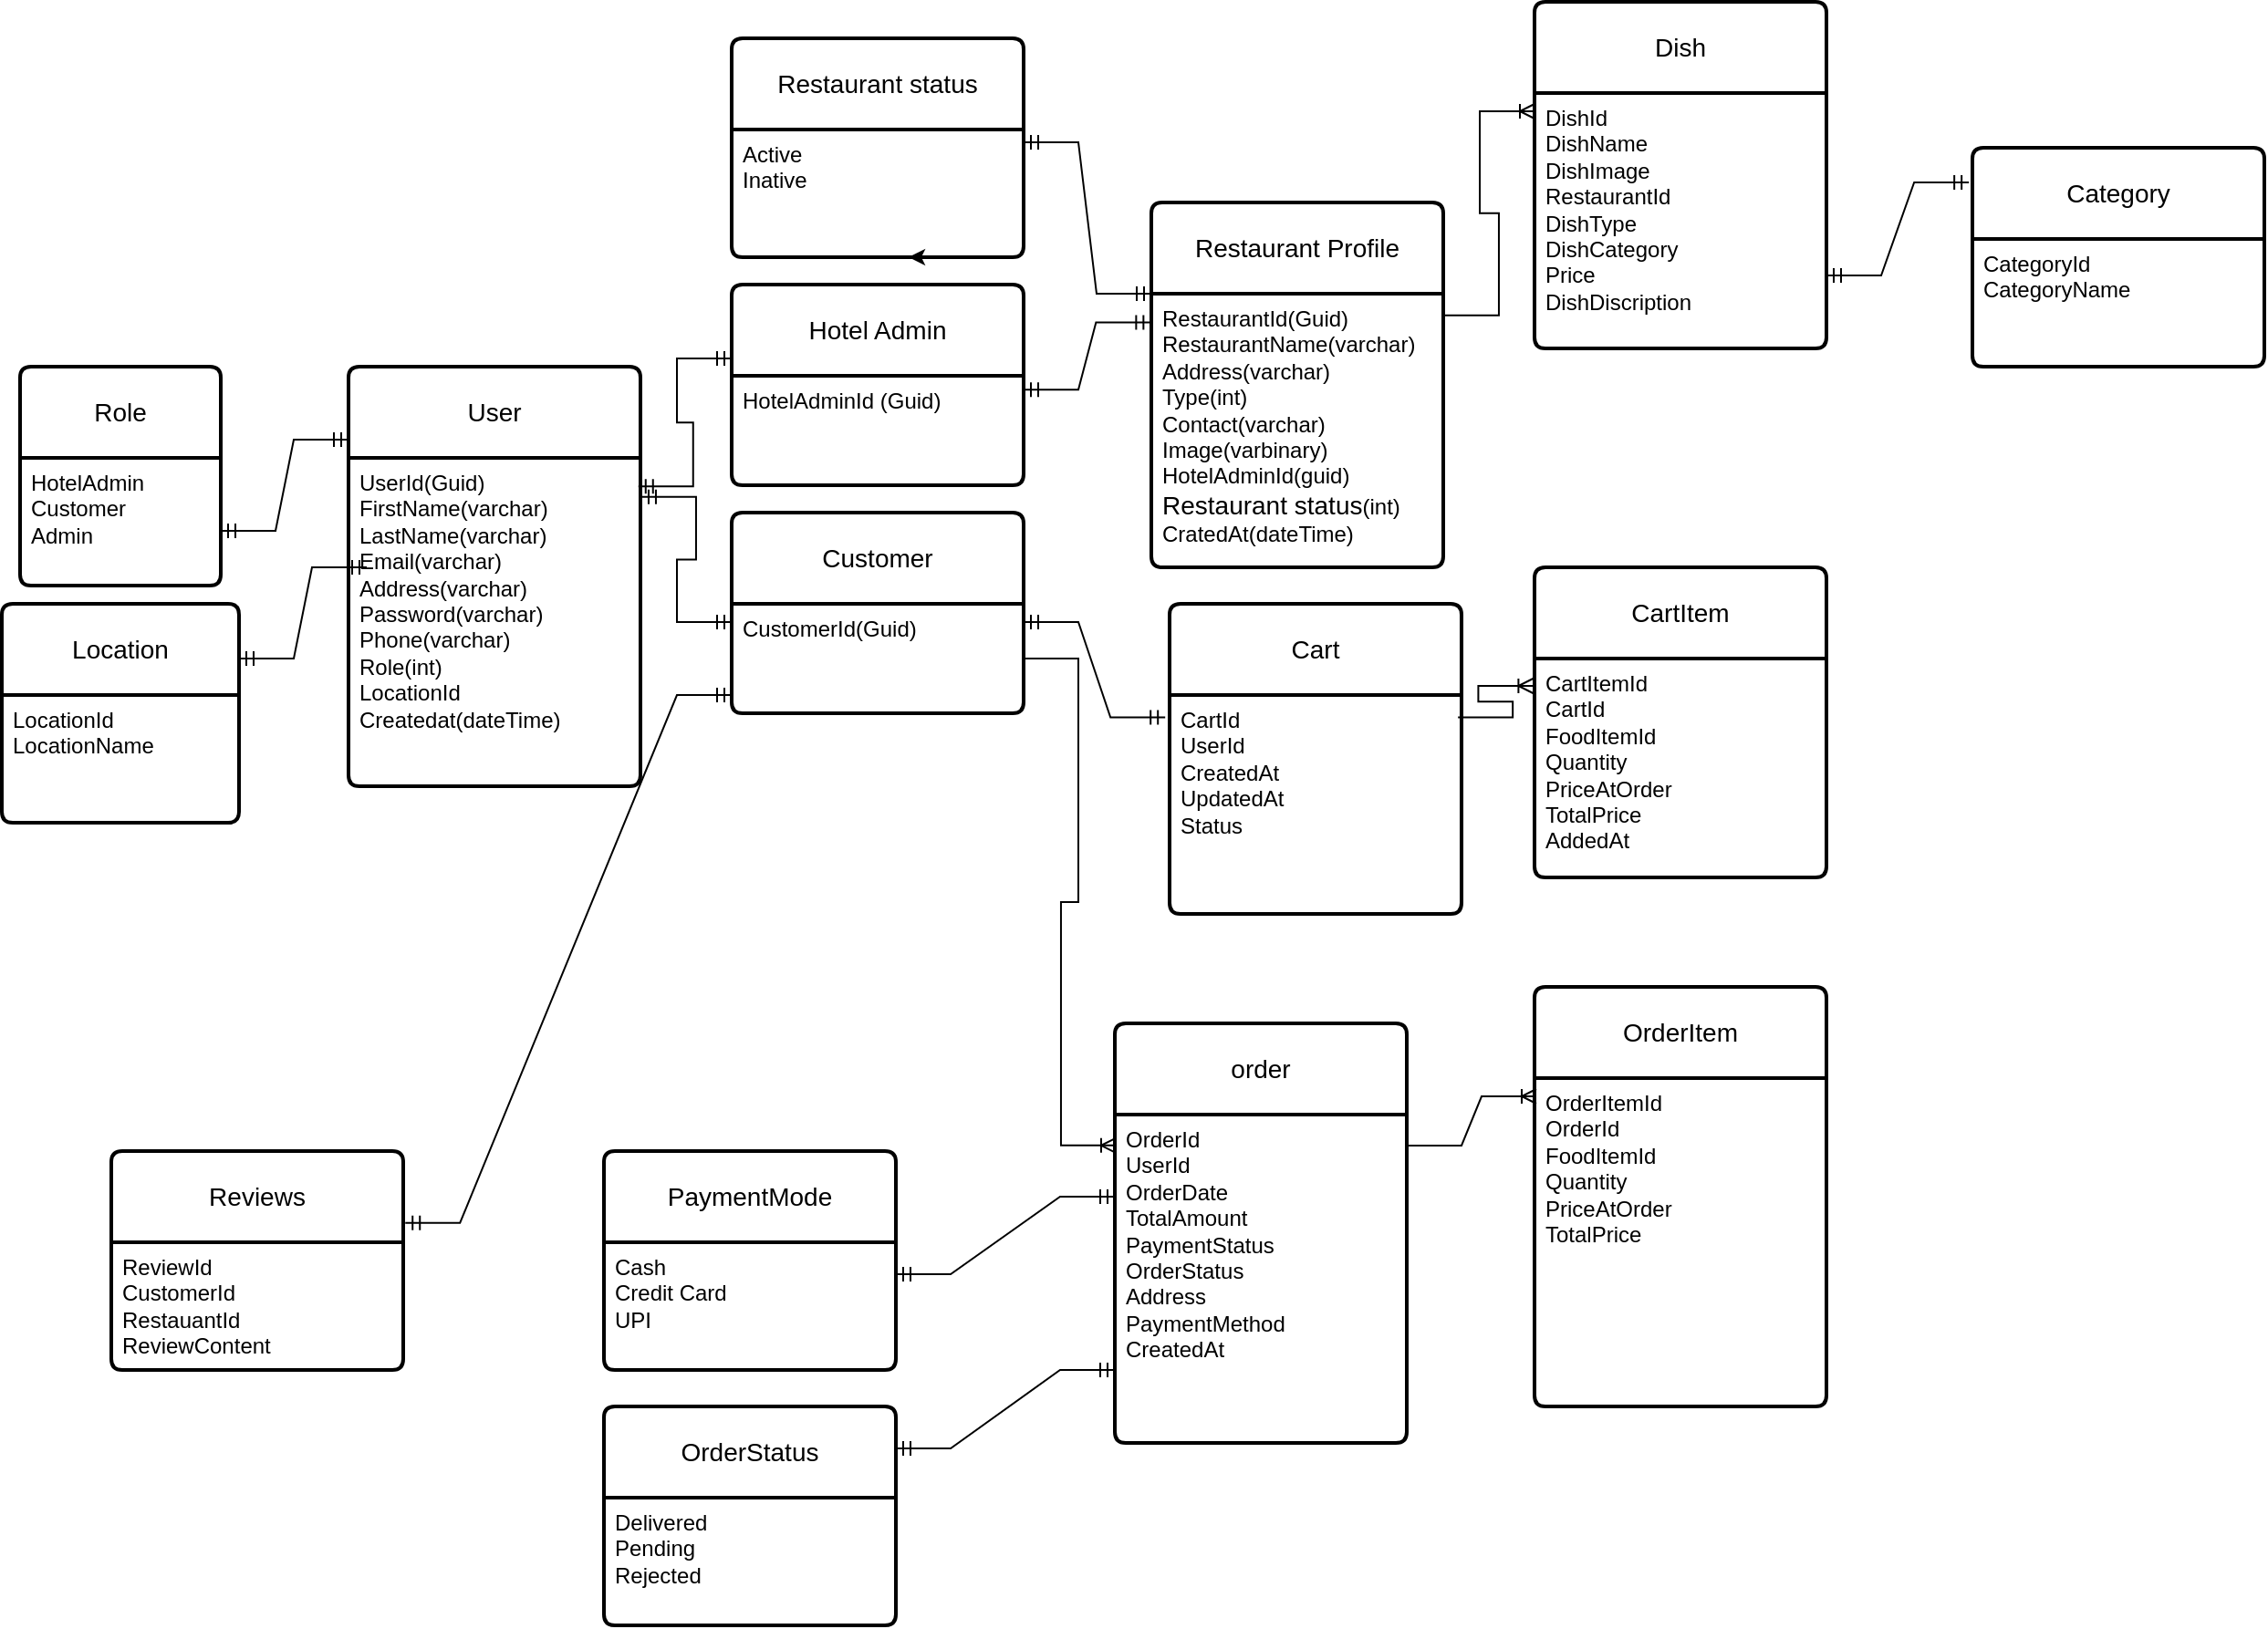 <mxfile version="26.2.14">
  <diagram name="Page-1" id="PrYgRe50_wutbyv5tEar">
    <mxGraphModel dx="2131" dy="562" grid="1" gridSize="10" guides="1" tooltips="1" connect="1" arrows="1" fold="1" page="1" pageScale="1" pageWidth="850" pageHeight="1100" math="0" shadow="0">
      <root>
        <mxCell id="0" />
        <mxCell id="1" parent="0" />
        <mxCell id="K74I26LGIUUKz-iVBk59-15" value="User" style="swimlane;childLayout=stackLayout;horizontal=1;startSize=50;horizontalStack=0;rounded=1;fontSize=14;fontStyle=0;strokeWidth=2;resizeParent=0;resizeLast=1;shadow=0;dashed=0;align=center;arcSize=4;whiteSpace=wrap;html=1;" parent="1" vertex="1">
          <mxGeometry x="20" y="230" width="160" height="230" as="geometry" />
        </mxCell>
        <mxCell id="K74I26LGIUUKz-iVBk59-16" value="UserId(Guid)&lt;div&gt;FirstName(varchar)&lt;/div&gt;&lt;div&gt;LastName&lt;span style=&quot;background-color: transparent; color: light-dark(rgb(0, 0, 0), rgb(255, 255, 255));&quot;&gt;(varchar)&lt;/span&gt;&lt;/div&gt;&lt;div&gt;Email&lt;span style=&quot;background-color: transparent; color: light-dark(rgb(0, 0, 0), rgb(255, 255, 255));&quot;&gt;(varchar)&lt;/span&gt;&lt;/div&gt;&lt;div&gt;&lt;div&gt;Address&lt;span style=&quot;background-color: transparent; color: light-dark(rgb(0, 0, 0), rgb(255, 255, 255));&quot;&gt;(varchar)&lt;/span&gt;&lt;/div&gt;&lt;div&gt;&lt;span style=&quot;background-color: transparent; color: light-dark(rgb(0, 0, 0), rgb(255, 255, 255));&quot;&gt;Password&lt;/span&gt;&lt;span style=&quot;background-color: transparent; color: light-dark(rgb(0, 0, 0), rgb(255, 255, 255));&quot;&gt;(varchar)&lt;/span&gt;&lt;/div&gt;&lt;/div&gt;&lt;div&gt;Phone&lt;span style=&quot;background-color: transparent; color: light-dark(rgb(0, 0, 0), rgb(255, 255, 255));&quot;&gt;(varchar)&lt;/span&gt;&lt;/div&gt;&lt;div&gt;Role(int)&lt;/div&gt;&lt;div&gt;LocationId&lt;/div&gt;&lt;div&gt;Createdat(dateTime)&lt;/div&gt;&lt;div&gt;&lt;br&gt;&lt;/div&gt;" style="align=left;strokeColor=none;fillColor=none;spacingLeft=4;spacingRight=4;fontSize=12;verticalAlign=top;resizable=0;rotatable=0;part=1;html=1;whiteSpace=wrap;" parent="K74I26LGIUUKz-iVBk59-15" vertex="1">
          <mxGeometry y="50" width="160" height="180" as="geometry" />
        </mxCell>
        <mxCell id="6w4luab0zMIhR33UUuxY-2" value="" style="edgeStyle=entityRelationEdgeStyle;fontSize=12;html=1;endArrow=ERmandOne;startArrow=ERmandOne;rounded=0;exitX=1.007;exitY=0.328;exitDx=0;exitDy=0;exitPerimeter=0;" parent="K74I26LGIUUKz-iVBk59-15" source="3udCG_6V9X36ZWKOysKL-16" edge="1">
          <mxGeometry width="100" height="100" relative="1" as="geometry">
            <mxPoint x="110" y="280" as="sourcePoint" />
            <mxPoint x="210" y="180" as="targetPoint" />
          </mxGeometry>
        </mxCell>
        <mxCell id="K74I26LGIUUKz-iVBk59-18" value="Restaurant Profile" style="swimlane;childLayout=stackLayout;horizontal=1;startSize=50;horizontalStack=0;rounded=1;fontSize=14;fontStyle=0;strokeWidth=2;resizeParent=0;resizeLast=1;shadow=0;dashed=0;align=center;arcSize=4;whiteSpace=wrap;html=1;" parent="1" vertex="1">
          <mxGeometry x="460" y="140" width="160" height="200" as="geometry" />
        </mxCell>
        <mxCell id="K74I26LGIUUKz-iVBk59-19" value="RestaurantId(Guid)&lt;div&gt;RestaurantName&lt;span style=&quot;background-color: transparent; color: light-dark(rgb(0, 0, 0), rgb(255, 255, 255));&quot;&gt;(varchar)&lt;/span&gt;&lt;/div&gt;&lt;div&gt;Address&lt;span style=&quot;background-color: transparent; color: light-dark(rgb(0, 0, 0), rgb(255, 255, 255));&quot;&gt;(varchar)&lt;/span&gt;&lt;/div&gt;&lt;div&gt;Type(int)&lt;/div&gt;&lt;div&gt;Contact&lt;span style=&quot;background-color: transparent; color: light-dark(rgb(0, 0, 0), rgb(255, 255, 255));&quot;&gt;(varchar)&lt;/span&gt;&lt;/div&gt;&lt;div&gt;Image(varbinary)&lt;/div&gt;&lt;div&gt;HotelAdminId(guid)&lt;/div&gt;&lt;div&gt;&lt;span style=&quot;font-size: 14px; text-align: center; background-color: transparent; color: light-dark(rgb(0, 0, 0), rgb(255, 255, 255));&quot;&gt;Restaurant status&lt;/span&gt;(int)&lt;/div&gt;&lt;div&gt;CratedAt&lt;span style=&quot;background-color: transparent; color: light-dark(rgb(0, 0, 0), rgb(255, 255, 255));&quot;&gt;(dateTime)&lt;/span&gt;&lt;/div&gt;" style="align=left;strokeColor=none;fillColor=none;spacingLeft=4;spacingRight=4;fontSize=12;verticalAlign=top;resizable=0;rotatable=0;part=1;html=1;whiteSpace=wrap;" parent="K74I26LGIUUKz-iVBk59-18" vertex="1">
          <mxGeometry y="50" width="160" height="150" as="geometry" />
        </mxCell>
        <mxCell id="K74I26LGIUUKz-iVBk59-20" value="Category" style="swimlane;childLayout=stackLayout;horizontal=1;startSize=50;horizontalStack=0;rounded=1;fontSize=14;fontStyle=0;strokeWidth=2;resizeParent=0;resizeLast=1;shadow=0;dashed=0;align=center;arcSize=4;whiteSpace=wrap;html=1;" parent="1" vertex="1">
          <mxGeometry x="910" y="110" width="160" height="120" as="geometry" />
        </mxCell>
        <mxCell id="K74I26LGIUUKz-iVBk59-21" value="CategoryId&lt;div&gt;CategoryName&lt;/div&gt;" style="align=left;strokeColor=none;fillColor=none;spacingLeft=4;spacingRight=4;fontSize=12;verticalAlign=top;resizable=0;rotatable=0;part=1;html=1;whiteSpace=wrap;" parent="K74I26LGIUUKz-iVBk59-20" vertex="1">
          <mxGeometry y="50" width="160" height="70" as="geometry" />
        </mxCell>
        <mxCell id="K74I26LGIUUKz-iVBk59-22" value="Location" style="swimlane;childLayout=stackLayout;horizontal=1;startSize=50;horizontalStack=0;rounded=1;fontSize=14;fontStyle=0;strokeWidth=2;resizeParent=0;resizeLast=1;shadow=0;dashed=0;align=center;arcSize=4;whiteSpace=wrap;html=1;" parent="1" vertex="1">
          <mxGeometry x="-170" y="360" width="130" height="120" as="geometry" />
        </mxCell>
        <mxCell id="K74I26LGIUUKz-iVBk59-23" value="LocationId&lt;div&gt;LocationName&lt;/div&gt;" style="align=left;strokeColor=none;fillColor=none;spacingLeft=4;spacingRight=4;fontSize=12;verticalAlign=top;resizable=0;rotatable=0;part=1;html=1;whiteSpace=wrap;" parent="K74I26LGIUUKz-iVBk59-22" vertex="1">
          <mxGeometry y="50" width="130" height="70" as="geometry" />
        </mxCell>
        <mxCell id="K74I26LGIUUKz-iVBk59-24" value="Dish" style="swimlane;childLayout=stackLayout;horizontal=1;startSize=50;horizontalStack=0;rounded=1;fontSize=14;fontStyle=0;strokeWidth=2;resizeParent=0;resizeLast=1;shadow=0;dashed=0;align=center;arcSize=4;whiteSpace=wrap;html=1;" parent="1" vertex="1">
          <mxGeometry x="670" y="30" width="160" height="190" as="geometry" />
        </mxCell>
        <mxCell id="K74I26LGIUUKz-iVBk59-25" value="DishId&lt;div&gt;DishName&lt;/div&gt;&lt;div&gt;DishImage&lt;/div&gt;&lt;div&gt;RestaurantId&lt;/div&gt;&lt;div&gt;DishType&lt;/div&gt;&lt;div&gt;DishCategory&lt;/div&gt;&lt;div&gt;Price&lt;/div&gt;&lt;div&gt;DishDiscription&lt;/div&gt;&lt;div&gt;&lt;br&gt;&lt;/div&gt;&lt;div&gt;&lt;br&gt;&lt;/div&gt;" style="align=left;strokeColor=none;fillColor=none;spacingLeft=4;spacingRight=4;fontSize=12;verticalAlign=top;resizable=0;rotatable=0;part=1;html=1;whiteSpace=wrap;" parent="K74I26LGIUUKz-iVBk59-24" vertex="1">
          <mxGeometry y="50" width="160" height="140" as="geometry" />
        </mxCell>
        <mxCell id="K74I26LGIUUKz-iVBk59-28" value="Restaurant status" style="swimlane;childLayout=stackLayout;horizontal=1;startSize=50;horizontalStack=0;rounded=1;fontSize=14;fontStyle=0;strokeWidth=2;resizeParent=0;resizeLast=1;shadow=0;dashed=0;align=center;arcSize=4;whiteSpace=wrap;html=1;" parent="1" vertex="1">
          <mxGeometry x="230" y="50" width="160" height="120" as="geometry" />
        </mxCell>
        <mxCell id="K74I26LGIUUKz-iVBk59-29" value="Active&lt;div&gt;Inative&lt;/div&gt;" style="align=left;strokeColor=none;fillColor=none;spacingLeft=4;spacingRight=4;fontSize=12;verticalAlign=top;resizable=0;rotatable=0;part=1;html=1;whiteSpace=wrap;" parent="K74I26LGIUUKz-iVBk59-28" vertex="1">
          <mxGeometry y="50" width="160" height="70" as="geometry" />
        </mxCell>
        <mxCell id="3udCG_6V9X36ZWKOysKL-10" style="edgeStyle=orthogonalEdgeStyle;rounded=0;orthogonalLoop=1;jettySize=auto;html=1;exitX=0.75;exitY=1;exitDx=0;exitDy=0;entryX=0.606;entryY=0.986;entryDx=0;entryDy=0;entryPerimeter=0;" parent="K74I26LGIUUKz-iVBk59-28" source="K74I26LGIUUKz-iVBk59-29" target="K74I26LGIUUKz-iVBk59-29" edge="1">
          <mxGeometry relative="1" as="geometry" />
        </mxCell>
        <mxCell id="K74I26LGIUUKz-iVBk59-30" value="Role" style="swimlane;childLayout=stackLayout;horizontal=1;startSize=50;horizontalStack=0;rounded=1;fontSize=14;fontStyle=0;strokeWidth=2;resizeParent=0;resizeLast=1;shadow=0;dashed=0;align=center;arcSize=4;whiteSpace=wrap;html=1;" parent="1" vertex="1">
          <mxGeometry x="-160" y="230" width="110" height="120" as="geometry" />
        </mxCell>
        <mxCell id="K74I26LGIUUKz-iVBk59-31" value="HotelAdmin&lt;div&gt;Customer&lt;/div&gt;&lt;div&gt;Admin&lt;/div&gt;" style="align=left;strokeColor=none;fillColor=none;spacingLeft=4;spacingRight=4;fontSize=12;verticalAlign=top;resizable=0;rotatable=0;part=1;html=1;whiteSpace=wrap;" parent="K74I26LGIUUKz-iVBk59-30" vertex="1">
          <mxGeometry y="50" width="110" height="70" as="geometry" />
        </mxCell>
        <mxCell id="K74I26LGIUUKz-iVBk59-32" value="Cart" style="swimlane;childLayout=stackLayout;horizontal=1;startSize=50;horizontalStack=0;rounded=1;fontSize=14;fontStyle=0;strokeWidth=2;resizeParent=0;resizeLast=1;shadow=0;dashed=0;align=center;arcSize=4;whiteSpace=wrap;html=1;" parent="1" vertex="1">
          <mxGeometry x="470" y="360" width="160" height="170" as="geometry" />
        </mxCell>
        <mxCell id="K74I26LGIUUKz-iVBk59-33" value="CartId&lt;div&gt;UserId&lt;br&gt;CreatedAt&lt;/div&gt;&lt;div&gt;UpdatedAt&lt;/div&gt;&lt;div&gt;Status&lt;/div&gt;" style="align=left;strokeColor=none;fillColor=none;spacingLeft=4;spacingRight=4;fontSize=12;verticalAlign=top;resizable=0;rotatable=0;part=1;html=1;whiteSpace=wrap;" parent="K74I26LGIUUKz-iVBk59-32" vertex="1">
          <mxGeometry y="50" width="160" height="120" as="geometry" />
        </mxCell>
        <mxCell id="K74I26LGIUUKz-iVBk59-34" value="CartItem " style="swimlane;childLayout=stackLayout;horizontal=1;startSize=50;horizontalStack=0;rounded=1;fontSize=14;fontStyle=0;strokeWidth=2;resizeParent=0;resizeLast=1;shadow=0;dashed=0;align=center;arcSize=4;whiteSpace=wrap;html=1;" parent="1" vertex="1">
          <mxGeometry x="670" y="340" width="160" height="170" as="geometry" />
        </mxCell>
        <mxCell id="K74I26LGIUUKz-iVBk59-35" value="CartItemId&lt;div&gt;CartId&lt;/div&gt;&lt;div&gt;FoodItemId&lt;/div&gt;&lt;div&gt;Quantity&lt;/div&gt;&lt;div&gt;PriceAtOrder&lt;/div&gt;&lt;div&gt;TotalPrice&lt;/div&gt;&lt;div&gt;AddedAt&lt;/div&gt;" style="align=left;strokeColor=none;fillColor=none;spacingLeft=4;spacingRight=4;fontSize=12;verticalAlign=top;resizable=0;rotatable=0;part=1;html=1;whiteSpace=wrap;" parent="K74I26LGIUUKz-iVBk59-34" vertex="1">
          <mxGeometry y="50" width="160" height="120" as="geometry" />
        </mxCell>
        <mxCell id="K74I26LGIUUKz-iVBk59-38" value="order" style="swimlane;childLayout=stackLayout;horizontal=1;startSize=50;horizontalStack=0;rounded=1;fontSize=14;fontStyle=0;strokeWidth=2;resizeParent=0;resizeLast=1;shadow=0;dashed=0;align=center;arcSize=4;whiteSpace=wrap;html=1;" parent="1" vertex="1">
          <mxGeometry x="440" y="590" width="160" height="230" as="geometry" />
        </mxCell>
        <mxCell id="K74I26LGIUUKz-iVBk59-39" value="OrderId&lt;div&gt;UserId&lt;/div&gt;&lt;div&gt;OrderDate&lt;/div&gt;&lt;div&gt;TotalAmount&lt;/div&gt;&lt;div&gt;PaymentStatus&lt;/div&gt;&lt;div&gt;OrderStatus&lt;/div&gt;&lt;div&gt;Address&lt;/div&gt;&lt;div&gt;PaymentMethod&lt;/div&gt;&lt;div&gt;CreatedAt&lt;/div&gt;" style="align=left;strokeColor=none;fillColor=none;spacingLeft=4;spacingRight=4;fontSize=12;verticalAlign=top;resizable=0;rotatable=0;part=1;html=1;whiteSpace=wrap;" parent="K74I26LGIUUKz-iVBk59-38" vertex="1">
          <mxGeometry y="50" width="160" height="180" as="geometry" />
        </mxCell>
        <mxCell id="K74I26LGIUUKz-iVBk59-40" value="PaymentMode" style="swimlane;childLayout=stackLayout;horizontal=1;startSize=50;horizontalStack=0;rounded=1;fontSize=14;fontStyle=0;strokeWidth=2;resizeParent=0;resizeLast=1;shadow=0;dashed=0;align=center;arcSize=4;whiteSpace=wrap;html=1;" parent="1" vertex="1">
          <mxGeometry x="160" y="660" width="160" height="120" as="geometry" />
        </mxCell>
        <mxCell id="K74I26LGIUUKz-iVBk59-41" value="Cash&lt;div&gt;Credit Card&amp;nbsp;&lt;/div&gt;&lt;div&gt;UPI&lt;/div&gt;" style="align=left;strokeColor=none;fillColor=none;spacingLeft=4;spacingRight=4;fontSize=12;verticalAlign=top;resizable=0;rotatable=0;part=1;html=1;whiteSpace=wrap;" parent="K74I26LGIUUKz-iVBk59-40" vertex="1">
          <mxGeometry y="50" width="160" height="70" as="geometry" />
        </mxCell>
        <mxCell id="K74I26LGIUUKz-iVBk59-42" value="OrderItem" style="swimlane;childLayout=stackLayout;horizontal=1;startSize=50;horizontalStack=0;rounded=1;fontSize=14;fontStyle=0;strokeWidth=2;resizeParent=0;resizeLast=1;shadow=0;dashed=0;align=center;arcSize=4;whiteSpace=wrap;html=1;" parent="1" vertex="1">
          <mxGeometry x="670" y="570" width="160" height="230" as="geometry" />
        </mxCell>
        <mxCell id="K74I26LGIUUKz-iVBk59-43" value="OrderItemId&lt;div&gt;OrderId&lt;/div&gt;&lt;div&gt;FoodItemId&lt;/div&gt;&lt;div&gt;Quantity&lt;/div&gt;&lt;div&gt;PriceAtOrder&lt;/div&gt;&lt;div&gt;TotalPrice&lt;/div&gt;" style="align=left;strokeColor=none;fillColor=none;spacingLeft=4;spacingRight=4;fontSize=12;verticalAlign=top;resizable=0;rotatable=0;part=1;html=1;whiteSpace=wrap;" parent="K74I26LGIUUKz-iVBk59-42" vertex="1">
          <mxGeometry y="50" width="160" height="180" as="geometry" />
        </mxCell>
        <mxCell id="K74I26LGIUUKz-iVBk59-44" value="Hotel Admin" style="swimlane;childLayout=stackLayout;horizontal=1;startSize=50;horizontalStack=0;rounded=1;fontSize=14;fontStyle=0;strokeWidth=2;resizeParent=0;resizeLast=1;shadow=0;dashed=0;align=center;arcSize=4;whiteSpace=wrap;html=1;" parent="1" vertex="1">
          <mxGeometry x="230" y="185" width="160" height="110" as="geometry" />
        </mxCell>
        <mxCell id="K74I26LGIUUKz-iVBk59-45" value="HotelAdminId (Guid)" style="align=left;strokeColor=none;fillColor=none;spacingLeft=4;spacingRight=4;fontSize=12;verticalAlign=top;resizable=0;rotatable=0;part=1;html=1;whiteSpace=wrap;" parent="K74I26LGIUUKz-iVBk59-44" vertex="1">
          <mxGeometry y="50" width="160" height="60" as="geometry" />
        </mxCell>
        <mxCell id="K74I26LGIUUKz-iVBk59-46" value="" style="edgeStyle=entityRelationEdgeStyle;fontSize=12;html=1;endArrow=ERoneToMany;rounded=0;exitX=1.003;exitY=0.079;exitDx=0;exitDy=0;exitPerimeter=0;" parent="1" source="K74I26LGIUUKz-iVBk59-19" edge="1">
          <mxGeometry width="100" height="100" relative="1" as="geometry">
            <mxPoint x="620" y="260" as="sourcePoint" />
            <mxPoint x="670" y="90" as="targetPoint" />
            <Array as="points">
              <mxPoint x="650" y="200" />
            </Array>
          </mxGeometry>
        </mxCell>
        <mxCell id="K74I26LGIUUKz-iVBk59-47" value="" style="edgeStyle=entityRelationEdgeStyle;fontSize=12;html=1;endArrow=ERmandOne;startArrow=ERmandOne;rounded=0;exitX=1;exitY=0.127;exitDx=0;exitDy=0;exitPerimeter=0;entryX=-0.002;entryY=0.105;entryDx=0;entryDy=0;entryPerimeter=0;" parent="1" source="K74I26LGIUUKz-iVBk59-45" target="K74I26LGIUUKz-iVBk59-19" edge="1">
          <mxGeometry width="100" height="100" relative="1" as="geometry">
            <mxPoint x="380" y="350" as="sourcePoint" />
            <mxPoint x="480" y="250" as="targetPoint" />
          </mxGeometry>
        </mxCell>
        <mxCell id="K74I26LGIUUKz-iVBk59-48" value="" style="edgeStyle=entityRelationEdgeStyle;fontSize=12;html=1;endArrow=ERmandOne;startArrow=ERmandOne;rounded=0;entryX=-0.002;entryY=0.105;entryDx=0;entryDy=0;entryPerimeter=0;exitX=0.993;exitY=0.087;exitDx=0;exitDy=0;exitPerimeter=0;" parent="1" source="K74I26LGIUUKz-iVBk59-16" edge="1">
          <mxGeometry width="100" height="100" relative="1" as="geometry">
            <mxPoint x="150" y="294.5" as="sourcePoint" />
            <mxPoint x="230" y="225.5" as="targetPoint" />
          </mxGeometry>
        </mxCell>
        <mxCell id="K74I26LGIUUKz-iVBk59-50" value="Customer" style="swimlane;childLayout=stackLayout;horizontal=1;startSize=50;horizontalStack=0;rounded=1;fontSize=14;fontStyle=0;strokeWidth=2;resizeParent=0;resizeLast=1;shadow=0;dashed=0;align=center;arcSize=4;whiteSpace=wrap;html=1;" parent="1" vertex="1">
          <mxGeometry x="230" y="310" width="160" height="110" as="geometry" />
        </mxCell>
        <mxCell id="K74I26LGIUUKz-iVBk59-51" value="CustomerId(Guid)" style="align=left;strokeColor=none;fillColor=none;spacingLeft=4;spacingRight=4;fontSize=12;verticalAlign=top;resizable=0;rotatable=0;part=1;html=1;whiteSpace=wrap;" parent="K74I26LGIUUKz-iVBk59-50" vertex="1">
          <mxGeometry y="50" width="160" height="60" as="geometry" />
        </mxCell>
        <mxCell id="K74I26LGIUUKz-iVBk59-52" value="" style="edgeStyle=entityRelationEdgeStyle;fontSize=12;html=1;endArrow=ERmandOne;startArrow=ERmandOne;rounded=0;exitX=1.003;exitY=0.119;exitDx=0;exitDy=0;exitPerimeter=0;" parent="1" source="K74I26LGIUUKz-iVBk59-16" edge="1">
          <mxGeometry width="100" height="100" relative="1" as="geometry">
            <mxPoint x="189" y="303" as="sourcePoint" />
            <mxPoint x="230" y="370" as="targetPoint" />
          </mxGeometry>
        </mxCell>
        <mxCell id="K74I26LGIUUKz-iVBk59-53" value="" style="edgeStyle=entityRelationEdgeStyle;fontSize=12;html=1;endArrow=ERmandOne;startArrow=ERmandOne;rounded=0;entryX=-0.015;entryY=0.102;entryDx=0;entryDy=0;entryPerimeter=0;" parent="1" target="K74I26LGIUUKz-iVBk59-33" edge="1">
          <mxGeometry width="100" height="100" relative="1" as="geometry">
            <mxPoint x="390" y="370" as="sourcePoint" />
            <mxPoint x="490" y="270" as="targetPoint" />
          </mxGeometry>
        </mxCell>
        <mxCell id="K74I26LGIUUKz-iVBk59-54" value="" style="edgeStyle=entityRelationEdgeStyle;fontSize=12;html=1;endArrow=ERoneToMany;rounded=0;entryX=-0.005;entryY=0.125;entryDx=0;entryDy=0;entryPerimeter=0;exitX=0.988;exitY=0.102;exitDx=0;exitDy=0;exitPerimeter=0;" parent="1" source="K74I26LGIUUKz-iVBk59-33" target="K74I26LGIUUKz-iVBk59-35" edge="1">
          <mxGeometry width="100" height="100" relative="1" as="geometry">
            <mxPoint x="540" y="540" as="sourcePoint" />
            <mxPoint x="640" y="440" as="targetPoint" />
          </mxGeometry>
        </mxCell>
        <mxCell id="K74I26LGIUUKz-iVBk59-56" value="" style="edgeStyle=entityRelationEdgeStyle;fontSize=12;html=1;endArrow=ERoneToMany;rounded=0;entryX=-0.005;entryY=0.125;entryDx=0;entryDy=0;entryPerimeter=0;exitX=0.988;exitY=0.102;exitDx=0;exitDy=0;exitPerimeter=0;" parent="1" edge="1">
          <mxGeometry width="100" height="100" relative="1" as="geometry">
            <mxPoint x="600" y="657" as="sourcePoint" />
            <mxPoint x="671" y="630" as="targetPoint" />
          </mxGeometry>
        </mxCell>
        <mxCell id="K74I26LGIUUKz-iVBk59-57" value="" style="edgeStyle=entityRelationEdgeStyle;fontSize=12;html=1;endArrow=ERoneToMany;rounded=0;entryX=0.003;entryY=0.094;entryDx=0;entryDy=0;entryPerimeter=0;" parent="1" source="K74I26LGIUUKz-iVBk59-51" target="K74I26LGIUUKz-iVBk59-39" edge="1">
          <mxGeometry width="100" height="100" relative="1" as="geometry">
            <mxPoint x="610" y="667" as="sourcePoint" />
            <mxPoint x="681" y="640" as="targetPoint" />
          </mxGeometry>
        </mxCell>
        <mxCell id="3udCG_6V9X36ZWKOysKL-1" value="" style="edgeStyle=entityRelationEdgeStyle;fontSize=12;html=1;endArrow=ERmandOne;startArrow=ERmandOne;rounded=0;exitX=1;exitY=0.25;exitDx=0;exitDy=0;entryX=0;entryY=0.25;entryDx=0;entryDy=0;" parent="1" source="K74I26LGIUUKz-iVBk59-41" target="K74I26LGIUUKz-iVBk59-39" edge="1">
          <mxGeometry width="100" height="100" relative="1" as="geometry">
            <mxPoint x="440" y="900" as="sourcePoint" />
            <mxPoint x="420" y="680" as="targetPoint" />
          </mxGeometry>
        </mxCell>
        <mxCell id="3udCG_6V9X36ZWKOysKL-3" value="" style="edgeStyle=entityRelationEdgeStyle;fontSize=12;html=1;endArrow=ERmandOne;startArrow=ERmandOne;rounded=0;entryX=0;entryY=0.25;entryDx=0;entryDy=0;" parent="1" edge="1">
          <mxGeometry width="100" height="100" relative="1" as="geometry">
            <mxPoint x="-50" y="320" as="sourcePoint" />
            <mxPoint x="20" y="270" as="targetPoint" />
            <Array as="points">
              <mxPoint y="240" />
            </Array>
          </mxGeometry>
        </mxCell>
        <mxCell id="3udCG_6V9X36ZWKOysKL-4" value="OrderStatus" style="swimlane;childLayout=stackLayout;horizontal=1;startSize=50;horizontalStack=0;rounded=1;fontSize=14;fontStyle=0;strokeWidth=2;resizeParent=0;resizeLast=1;shadow=0;dashed=0;align=center;arcSize=4;whiteSpace=wrap;html=1;" parent="1" vertex="1">
          <mxGeometry x="160" y="800" width="160" height="120" as="geometry" />
        </mxCell>
        <mxCell id="3udCG_6V9X36ZWKOysKL-5" value="Delivered&lt;div&gt;Pending&lt;/div&gt;&lt;div&gt;Rejected&lt;/div&gt;&lt;div&gt;&lt;br&gt;&lt;/div&gt;" style="align=left;strokeColor=none;fillColor=none;spacingLeft=4;spacingRight=4;fontSize=12;verticalAlign=top;resizable=0;rotatable=0;part=1;html=1;whiteSpace=wrap;" parent="3udCG_6V9X36ZWKOysKL-4" vertex="1">
          <mxGeometry y="50" width="160" height="70" as="geometry" />
        </mxCell>
        <mxCell id="3udCG_6V9X36ZWKOysKL-9" value="" style="edgeStyle=entityRelationEdgeStyle;fontSize=12;html=1;endArrow=ERmandOne;startArrow=ERmandOne;rounded=0;exitX=1;exitY=0.25;exitDx=0;exitDy=0;entryX=0;entryY=0.25;entryDx=0;entryDy=0;" parent="1" edge="1">
          <mxGeometry width="100" height="100" relative="1" as="geometry">
            <mxPoint x="320" y="823" as="sourcePoint" />
            <mxPoint x="440" y="780" as="targetPoint" />
            <Array as="points">
              <mxPoint x="380" y="875" />
            </Array>
          </mxGeometry>
        </mxCell>
        <mxCell id="3udCG_6V9X36ZWKOysKL-12" value="" style="edgeStyle=entityRelationEdgeStyle;fontSize=12;html=1;endArrow=ERmandOne;startArrow=ERmandOne;rounded=0;exitX=1;exitY=0.127;exitDx=0;exitDy=0;exitPerimeter=0;entryX=0;entryY=0;entryDx=0;entryDy=0;" parent="1" target="K74I26LGIUUKz-iVBk59-19" edge="1">
          <mxGeometry width="100" height="100" relative="1" as="geometry">
            <mxPoint x="390" y="107" as="sourcePoint" />
            <mxPoint x="460" y="70" as="targetPoint" />
            <Array as="points">
              <mxPoint x="460" y="130" />
            </Array>
          </mxGeometry>
        </mxCell>
        <mxCell id="3udCG_6V9X36ZWKOysKL-13" value="" style="edgeStyle=entityRelationEdgeStyle;fontSize=12;html=1;endArrow=ERmandOne;startArrow=ERmandOne;rounded=0;entryX=0;entryY=0.25;entryDx=0;entryDy=0;" parent="1" edge="1">
          <mxGeometry width="100" height="100" relative="1" as="geometry">
            <mxPoint x="-40" y="390" as="sourcePoint" />
            <mxPoint x="30" y="340" as="targetPoint" />
            <Array as="points">
              <mxPoint x="-30" y="440" />
              <mxPoint x="10" y="310" />
            </Array>
          </mxGeometry>
        </mxCell>
        <mxCell id="3udCG_6V9X36ZWKOysKL-15" value="" style="edgeStyle=entityRelationEdgeStyle;fontSize=12;html=1;endArrow=ERmandOne;startArrow=ERmandOne;rounded=0;entryX=-0.012;entryY=0.158;entryDx=0;entryDy=0;entryPerimeter=0;" parent="1" target="K74I26LGIUUKz-iVBk59-20" edge="1">
          <mxGeometry width="100" height="100" relative="1" as="geometry">
            <mxPoint x="830" y="180" as="sourcePoint" />
            <mxPoint x="900" y="130" as="targetPoint" />
            <Array as="points">
              <mxPoint x="880" y="100" />
            </Array>
          </mxGeometry>
        </mxCell>
        <mxCell id="3udCG_6V9X36ZWKOysKL-16" value="Reviews" style="swimlane;childLayout=stackLayout;horizontal=1;startSize=50;horizontalStack=0;rounded=1;fontSize=14;fontStyle=0;strokeWidth=2;resizeParent=0;resizeLast=1;shadow=0;dashed=0;align=center;arcSize=4;whiteSpace=wrap;html=1;" parent="1" vertex="1">
          <mxGeometry x="-110" y="660" width="160" height="120" as="geometry" />
        </mxCell>
        <mxCell id="3udCG_6V9X36ZWKOysKL-17" value="ReviewId&lt;div&gt;CustomerId&lt;/div&gt;&lt;div&gt;RestauantId&lt;/div&gt;&lt;div&gt;ReviewContent&lt;/div&gt;" style="align=left;strokeColor=none;fillColor=none;spacingLeft=4;spacingRight=4;fontSize=12;verticalAlign=top;resizable=0;rotatable=0;part=1;html=1;whiteSpace=wrap;" parent="3udCG_6V9X36ZWKOysKL-16" vertex="1">
          <mxGeometry y="50" width="160" height="70" as="geometry" />
        </mxCell>
      </root>
    </mxGraphModel>
  </diagram>
</mxfile>
